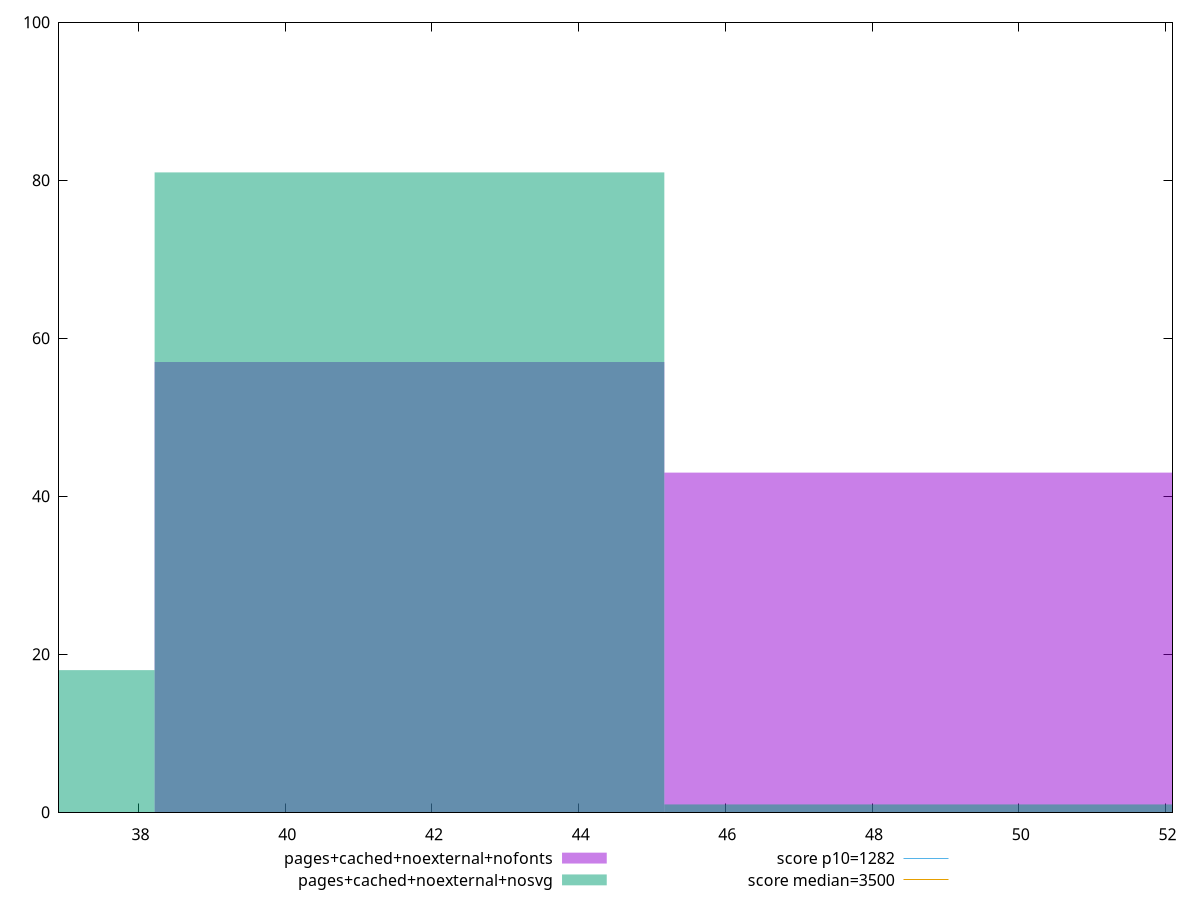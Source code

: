 reset

$pagesCachedNoexternalNofonts <<EOF
48.64269483277664 43
41.693738428094264 57
EOF

$pagesCachedNoexternalNosvg <<EOF
41.693738428094264 81
34.74478202341189 18
48.64269483277664 1
EOF

set key outside below
set boxwidth 6.948956404682377
set xrange [36.91599999999999:52.095999999999975]
set yrange [0:100]
set style fill transparent solid 0.5 noborder

set parametric
set terminal svg size 640, 500 enhanced background rgb 'white'
set output "report_00007_2020-12-11T15:55:29.892Z/bootup-time/comparison/histogram/6_vs_7.svg"

plot $pagesCachedNoexternalNofonts title "pages+cached+noexternal+nofonts" with boxes, \
     $pagesCachedNoexternalNosvg title "pages+cached+noexternal+nosvg" with boxes, \
     1282,t title "score p10=1282", \
     3500,t title "score median=3500"

reset
